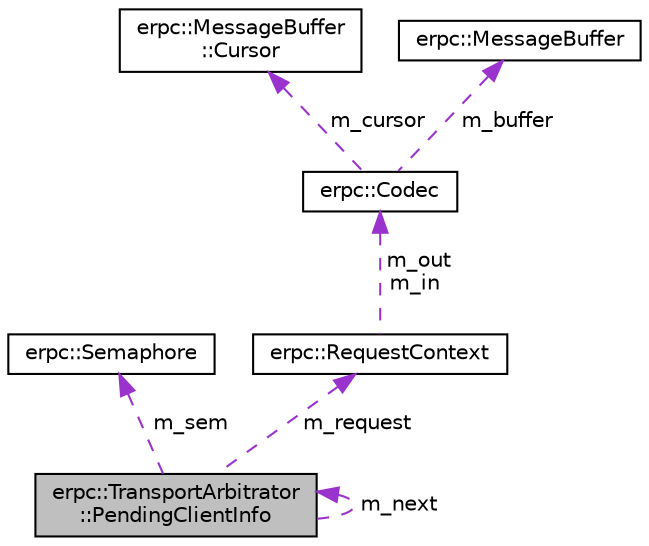 digraph "erpc::TransportArbitrator::PendingClientInfo"
{
  edge [fontname="Helvetica",fontsize="10",labelfontname="Helvetica",labelfontsize="10"];
  node [fontname="Helvetica",fontsize="10",shape=record];
  Node1 [label="erpc::TransportArbitrator\l::PendingClientInfo",height=0.2,width=0.4,color="black", fillcolor="grey75", style="filled", fontcolor="black"];
  Node2 -> Node1 [dir="back",color="darkorchid3",fontsize="10",style="dashed",label=" m_sem" ,fontname="Helvetica"];
  Node2 [label="erpc::Semaphore",height=0.2,width=0.4,color="black", fillcolor="white", style="filled",URL="$classerpc_1_1_semaphore.html",tooltip="Simple semaphore class. "];
  Node1 -> Node1 [dir="back",color="darkorchid3",fontsize="10",style="dashed",label=" m_next" ,fontname="Helvetica"];
  Node3 -> Node1 [dir="back",color="darkorchid3",fontsize="10",style="dashed",label=" m_request" ,fontname="Helvetica"];
  Node3 [label="erpc::RequestContext",height=0.2,width=0.4,color="black", fillcolor="white", style="filled",URL="$classerpc_1_1_request_context.html",tooltip="Encapsulates all information about a request. "];
  Node4 -> Node3 [dir="back",color="darkorchid3",fontsize="10",style="dashed",label=" m_out\nm_in" ,fontname="Helvetica"];
  Node4 [label="erpc::Codec",height=0.2,width=0.4,color="black", fillcolor="white", style="filled",URL="$classerpc_1_1_codec.html",tooltip="Abstract serialization encoder/decoder interface. "];
  Node5 -> Node4 [dir="back",color="darkorchid3",fontsize="10",style="dashed",label=" m_cursor" ,fontname="Helvetica"];
  Node5 [label="erpc::MessageBuffer\l::Cursor",height=0.2,width=0.4,color="black", fillcolor="white", style="filled",URL="$classerpc_1_1_message_buffer_1_1_cursor.html",tooltip="Cursor within a MessageBuffer. "];
  Node6 -> Node4 [dir="back",color="darkorchid3",fontsize="10",style="dashed",label=" m_buffer" ,fontname="Helvetica"];
  Node6 [label="erpc::MessageBuffer",height=0.2,width=0.4,color="black", fillcolor="white", style="filled",URL="$classerpc_1_1_message_buffer.html",tooltip="Represents a memory buffer containing a message. "];
}
